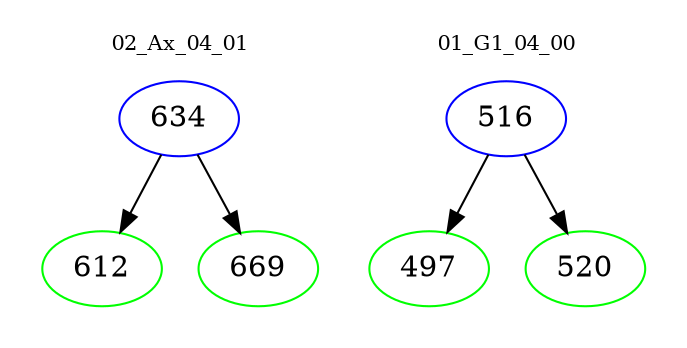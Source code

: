 digraph{
subgraph cluster_0 {
color = white
label = "02_Ax_04_01";
fontsize=10;
T0_634 [label="634", color="blue"]
T0_634 -> T0_612 [color="black"]
T0_612 [label="612", color="green"]
T0_634 -> T0_669 [color="black"]
T0_669 [label="669", color="green"]
}
subgraph cluster_1 {
color = white
label = "01_G1_04_00";
fontsize=10;
T1_516 [label="516", color="blue"]
T1_516 -> T1_497 [color="black"]
T1_497 [label="497", color="green"]
T1_516 -> T1_520 [color="black"]
T1_520 [label="520", color="green"]
}
}
